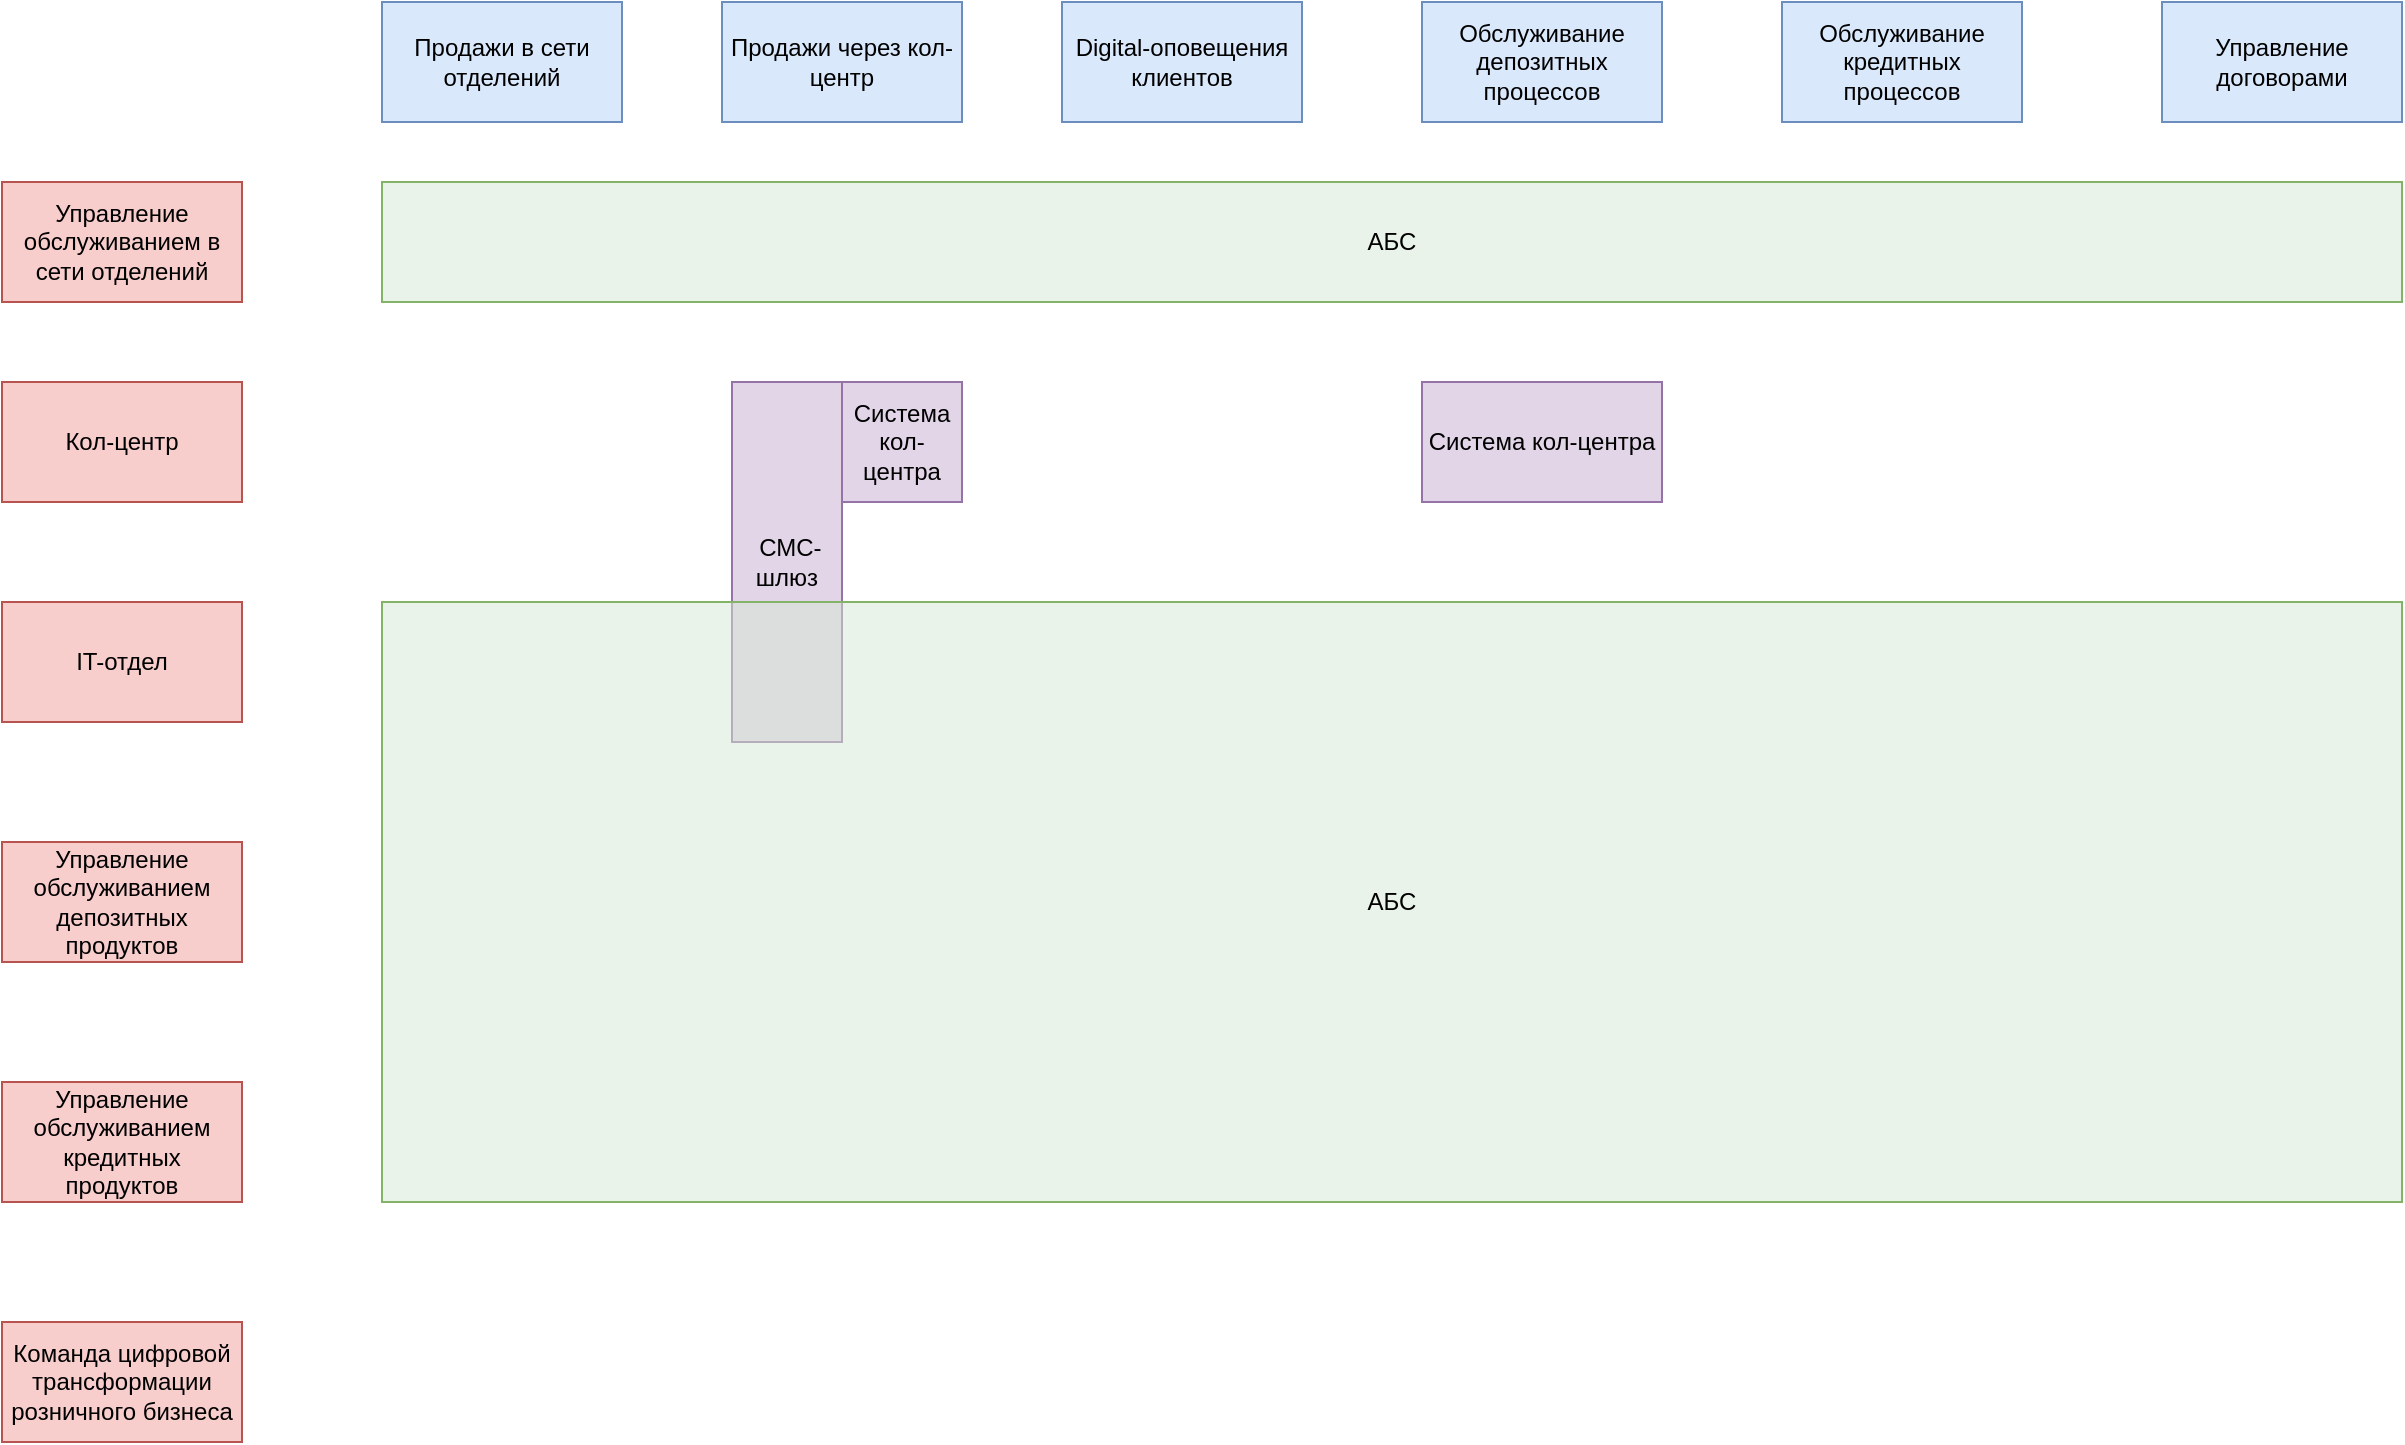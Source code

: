 <mxfile version="24.5.3" type="device">
  <diagram name="Page-1" id="NXtn5NWAt9A9GzLUvKJt">
    <mxGraphModel dx="1173" dy="924" grid="1" gridSize="10" guides="1" tooltips="1" connect="1" arrows="1" fold="1" page="1" pageScale="1" pageWidth="827" pageHeight="1169" math="0" shadow="0">
      <root>
        <mxCell id="0" />
        <mxCell id="1" parent="0" />
        <mxCell id="quluALVd1v3folgSFrMa-1" value="Продажи в сети отделений" style="rounded=0;whiteSpace=wrap;html=1;fillColor=#dae8fc;strokeColor=#6c8ebf;" vertex="1" parent="1">
          <mxGeometry x="210" y="210" width="120" height="60" as="geometry" />
        </mxCell>
        <mxCell id="quluALVd1v3folgSFrMa-2" value="Продажи через кол-центр" style="rounded=0;whiteSpace=wrap;html=1;fillColor=#dae8fc;strokeColor=#6c8ebf;" vertex="1" parent="1">
          <mxGeometry x="380" y="210" width="120" height="60" as="geometry" />
        </mxCell>
        <mxCell id="quluALVd1v3folgSFrMa-3" value="Digital-оповещения клиентов" style="rounded=0;whiteSpace=wrap;html=1;fillColor=#dae8fc;strokeColor=#6c8ebf;" vertex="1" parent="1">
          <mxGeometry x="550" y="210" width="120" height="60" as="geometry" />
        </mxCell>
        <mxCell id="quluALVd1v3folgSFrMa-4" value="Обслуживание депозитных процессов" style="rounded=0;whiteSpace=wrap;html=1;fillColor=#dae8fc;strokeColor=#6c8ebf;" vertex="1" parent="1">
          <mxGeometry x="730" y="210" width="120" height="60" as="geometry" />
        </mxCell>
        <mxCell id="quluALVd1v3folgSFrMa-5" value="Обслуживание кредитных процессов" style="rounded=0;whiteSpace=wrap;html=1;fillColor=#dae8fc;strokeColor=#6c8ebf;" vertex="1" parent="1">
          <mxGeometry x="910" y="210" width="120" height="60" as="geometry" />
        </mxCell>
        <mxCell id="quluALVd1v3folgSFrMa-6" value="Управление договорами" style="rounded=0;whiteSpace=wrap;html=1;fillColor=#dae8fc;strokeColor=#6c8ebf;" vertex="1" parent="1">
          <mxGeometry x="1100" y="210" width="120" height="60" as="geometry" />
        </mxCell>
        <mxCell id="quluALVd1v3folgSFrMa-7" value="Управление обслуживанием в сети отделений" style="rounded=0;whiteSpace=wrap;html=1;fillColor=#f8cecc;strokeColor=#b85450;" vertex="1" parent="1">
          <mxGeometry x="20" y="300" width="120" height="60" as="geometry" />
        </mxCell>
        <mxCell id="quluALVd1v3folgSFrMa-8" value="Кол-центр" style="rounded=0;whiteSpace=wrap;html=1;fillColor=#f8cecc;strokeColor=#b85450;" vertex="1" parent="1">
          <mxGeometry x="20" y="400" width="120" height="60" as="geometry" />
        </mxCell>
        <mxCell id="quluALVd1v3folgSFrMa-9" value="IT-отдел" style="rounded=0;whiteSpace=wrap;html=1;fillColor=#f8cecc;strokeColor=#b85450;" vertex="1" parent="1">
          <mxGeometry x="20" y="510" width="120" height="60" as="geometry" />
        </mxCell>
        <mxCell id="quluALVd1v3folgSFrMa-10" value="Управление обслуживанием депозитных продуктов" style="rounded=0;whiteSpace=wrap;html=1;fillColor=#f8cecc;strokeColor=#b85450;" vertex="1" parent="1">
          <mxGeometry x="20" y="630" width="120" height="60" as="geometry" />
        </mxCell>
        <mxCell id="quluALVd1v3folgSFrMa-11" value="Управление обслуживанием кредитных продуктов" style="rounded=0;whiteSpace=wrap;html=1;fillColor=#f8cecc;strokeColor=#b85450;" vertex="1" parent="1">
          <mxGeometry x="20" y="750" width="120" height="60" as="geometry" />
        </mxCell>
        <mxCell id="quluALVd1v3folgSFrMa-12" value="Команда цифровой трансформации розничного бизнеса" style="rounded=0;whiteSpace=wrap;html=1;fillColor=#f8cecc;strokeColor=#b85450;" vertex="1" parent="1">
          <mxGeometry x="20" y="870" width="120" height="60" as="geometry" />
        </mxCell>
        <mxCell id="quluALVd1v3folgSFrMa-13" value="АБС" style="rounded=0;whiteSpace=wrap;html=1;fillColor=#d5e8d4;strokeColor=#82b366;fillOpacity=50;" vertex="1" parent="1">
          <mxGeometry x="210" y="300" width="1010" height="60" as="geometry" />
        </mxCell>
        <mxCell id="quluALVd1v3folgSFrMa-14" value="&amp;nbsp;СМС-шлюз" style="rounded=0;whiteSpace=wrap;html=1;fillColor=#e1d5e7;strokeColor=#9673a6;" vertex="1" parent="1">
          <mxGeometry x="385" y="400" width="55" height="180" as="geometry" />
        </mxCell>
        <mxCell id="quluALVd1v3folgSFrMa-16" value="Система кол-центра" style="rounded=0;whiteSpace=wrap;html=1;fillColor=#e1d5e7;strokeColor=#9673a6;" vertex="1" parent="1">
          <mxGeometry x="440" y="400" width="60" height="60" as="geometry" />
        </mxCell>
        <mxCell id="quluALVd1v3folgSFrMa-17" value="АБС" style="rounded=0;whiteSpace=wrap;html=1;fillColor=#d5e8d4;strokeColor=#82b366;fillOpacity=50;" vertex="1" parent="1">
          <mxGeometry x="210" y="510" width="1010" height="300" as="geometry" />
        </mxCell>
        <mxCell id="quluALVd1v3folgSFrMa-18" value="Система кол-центра" style="rounded=0;whiteSpace=wrap;html=1;fillColor=#e1d5e7;strokeColor=#9673a6;" vertex="1" parent="1">
          <mxGeometry x="730" y="400" width="120" height="60" as="geometry" />
        </mxCell>
      </root>
    </mxGraphModel>
  </diagram>
</mxfile>
